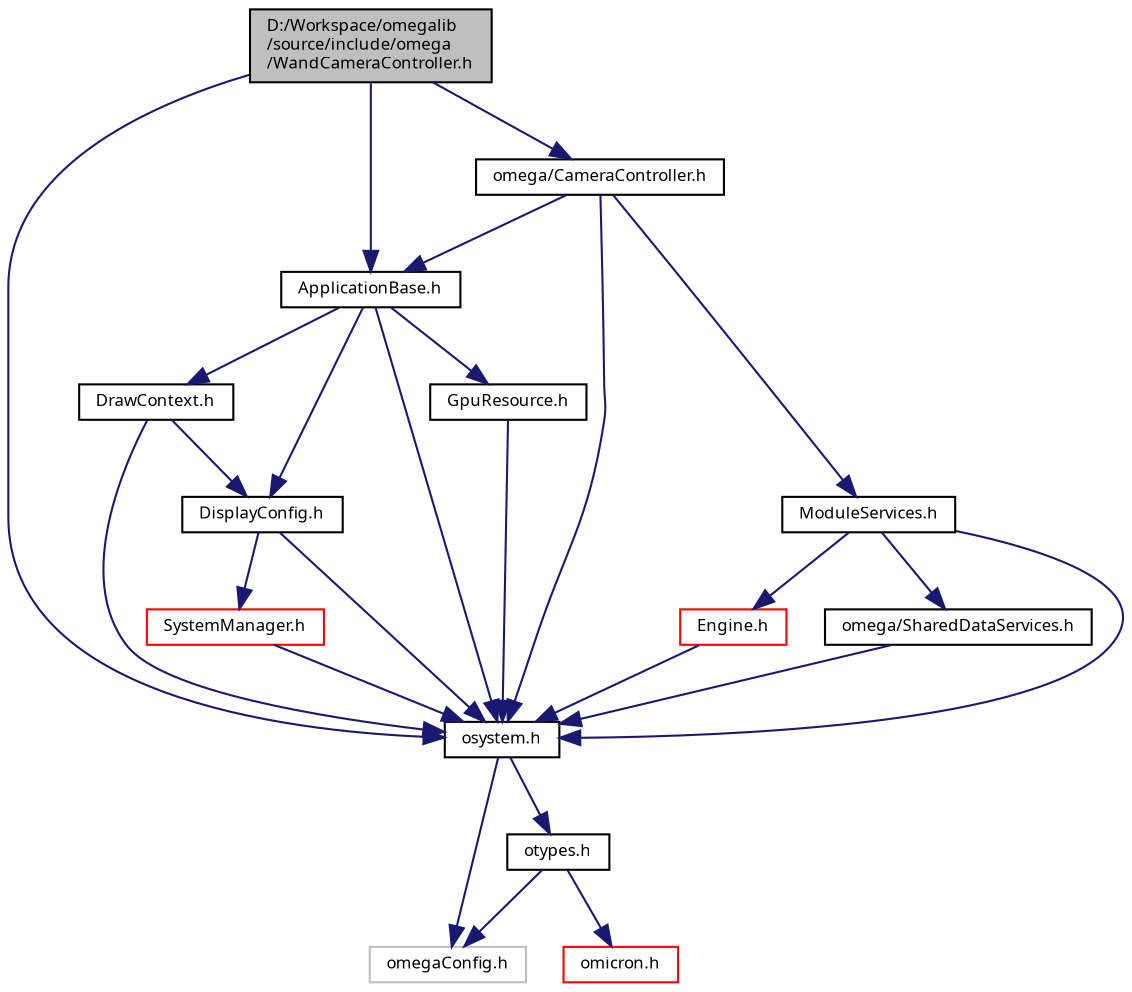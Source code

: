 digraph "D:/Workspace/omegalib/source/include/omega/WandCameraController.h"
{
  bgcolor="transparent";
  edge [fontname="FreeSans.ttf",fontsize="8",labelfontname="FreeSans.ttf",labelfontsize="8"];
  node [fontname="FreeSans.ttf",fontsize="8",shape=record];
  Node1 [label="D:/Workspace/omegalib\l/source/include/omega\l/WandCameraController.h",height=0.2,width=0.4,color="black", fillcolor="grey75", style="filled" fontcolor="black"];
  Node1 -> Node2 [color="midnightblue",fontsize="8",style="solid",fontname="FreeSans.ttf"];
  Node2 [label="osystem.h",height=0.2,width=0.4,color="black",URL="$include_2omega_2osystem_8h.html"];
  Node2 -> Node3 [color="midnightblue",fontsize="8",style="solid",fontname="FreeSans.ttf"];
  Node3 [label="omegaConfig.h",height=0.2,width=0.4,color="grey75"];
  Node2 -> Node4 [color="midnightblue",fontsize="8",style="solid",fontname="FreeSans.ttf"];
  Node4 [label="otypes.h",height=0.2,width=0.4,color="black",URL="$include_2omega_2otypes_8h.html"];
  Node4 -> Node3 [color="midnightblue",fontsize="8",style="solid",fontname="FreeSans.ttf"];
  Node4 -> Node5 [color="midnightblue",fontsize="8",style="solid",fontname="FreeSans.ttf"];
  Node5 [label="omicron.h",height=0.2,width=0.4,color="red",URL="$omicron_8h.html"];
  Node1 -> Node6 [color="midnightblue",fontsize="8",style="solid",fontname="FreeSans.ttf"];
  Node6 [label="ApplicationBase.h",height=0.2,width=0.4,color="black",URL="$_application_base_8h.html"];
  Node6 -> Node2 [color="midnightblue",fontsize="8",style="solid",fontname="FreeSans.ttf"];
  Node6 -> Node7 [color="midnightblue",fontsize="8",style="solid",fontname="FreeSans.ttf"];
  Node7 [label="DisplayConfig.h",height=0.2,width=0.4,color="black",URL="$_display_config_8h.html"];
  Node7 -> Node2 [color="midnightblue",fontsize="8",style="solid",fontname="FreeSans.ttf"];
  Node7 -> Node8 [color="midnightblue",fontsize="8",style="solid",fontname="FreeSans.ttf"];
  Node8 [label="SystemManager.h",height=0.2,width=0.4,color="red",URL="$_system_manager_8h.html"];
  Node8 -> Node2 [color="midnightblue",fontsize="8",style="solid",fontname="FreeSans.ttf"];
  Node6 -> Node9 [color="midnightblue",fontsize="8",style="solid",fontname="FreeSans.ttf"];
  Node9 [label="GpuResource.h",height=0.2,width=0.4,color="black",URL="$_gpu_resource_8h.html"];
  Node9 -> Node2 [color="midnightblue",fontsize="8",style="solid",fontname="FreeSans.ttf"];
  Node6 -> Node10 [color="midnightblue",fontsize="8",style="solid",fontname="FreeSans.ttf"];
  Node10 [label="DrawContext.h",height=0.2,width=0.4,color="black",URL="$include_2omega_2_draw_context_8h.html"];
  Node10 -> Node2 [color="midnightblue",fontsize="8",style="solid",fontname="FreeSans.ttf"];
  Node10 -> Node7 [color="midnightblue",fontsize="8",style="solid",fontname="FreeSans.ttf"];
  Node1 -> Node11 [color="midnightblue",fontsize="8",style="solid",fontname="FreeSans.ttf"];
  Node11 [label="omega/CameraController.h",height=0.2,width=0.4,color="black",URL="$_camera_controller_8h.html"];
  Node11 -> Node2 [color="midnightblue",fontsize="8",style="solid",fontname="FreeSans.ttf"];
  Node11 -> Node6 [color="midnightblue",fontsize="8",style="solid",fontname="FreeSans.ttf"];
  Node11 -> Node12 [color="midnightblue",fontsize="8",style="solid",fontname="FreeSans.ttf"];
  Node12 [label="ModuleServices.h",height=0.2,width=0.4,color="black",URL="$_module_services_8h.html"];
  Node12 -> Node2 [color="midnightblue",fontsize="8",style="solid",fontname="FreeSans.ttf"];
  Node12 -> Node13 [color="midnightblue",fontsize="8",style="solid",fontname="FreeSans.ttf"];
  Node13 [label="Engine.h",height=0.2,width=0.4,color="red",URL="$_engine_8h.html"];
  Node13 -> Node2 [color="midnightblue",fontsize="8",style="solid",fontname="FreeSans.ttf"];
  Node12 -> Node14 [color="midnightblue",fontsize="8",style="solid",fontname="FreeSans.ttf"];
  Node14 [label="omega/SharedDataServices.h",height=0.2,width=0.4,color="black",URL="$_shared_data_services_8h.html"];
  Node14 -> Node2 [color="midnightblue",fontsize="8",style="solid",fontname="FreeSans.ttf"];
}
